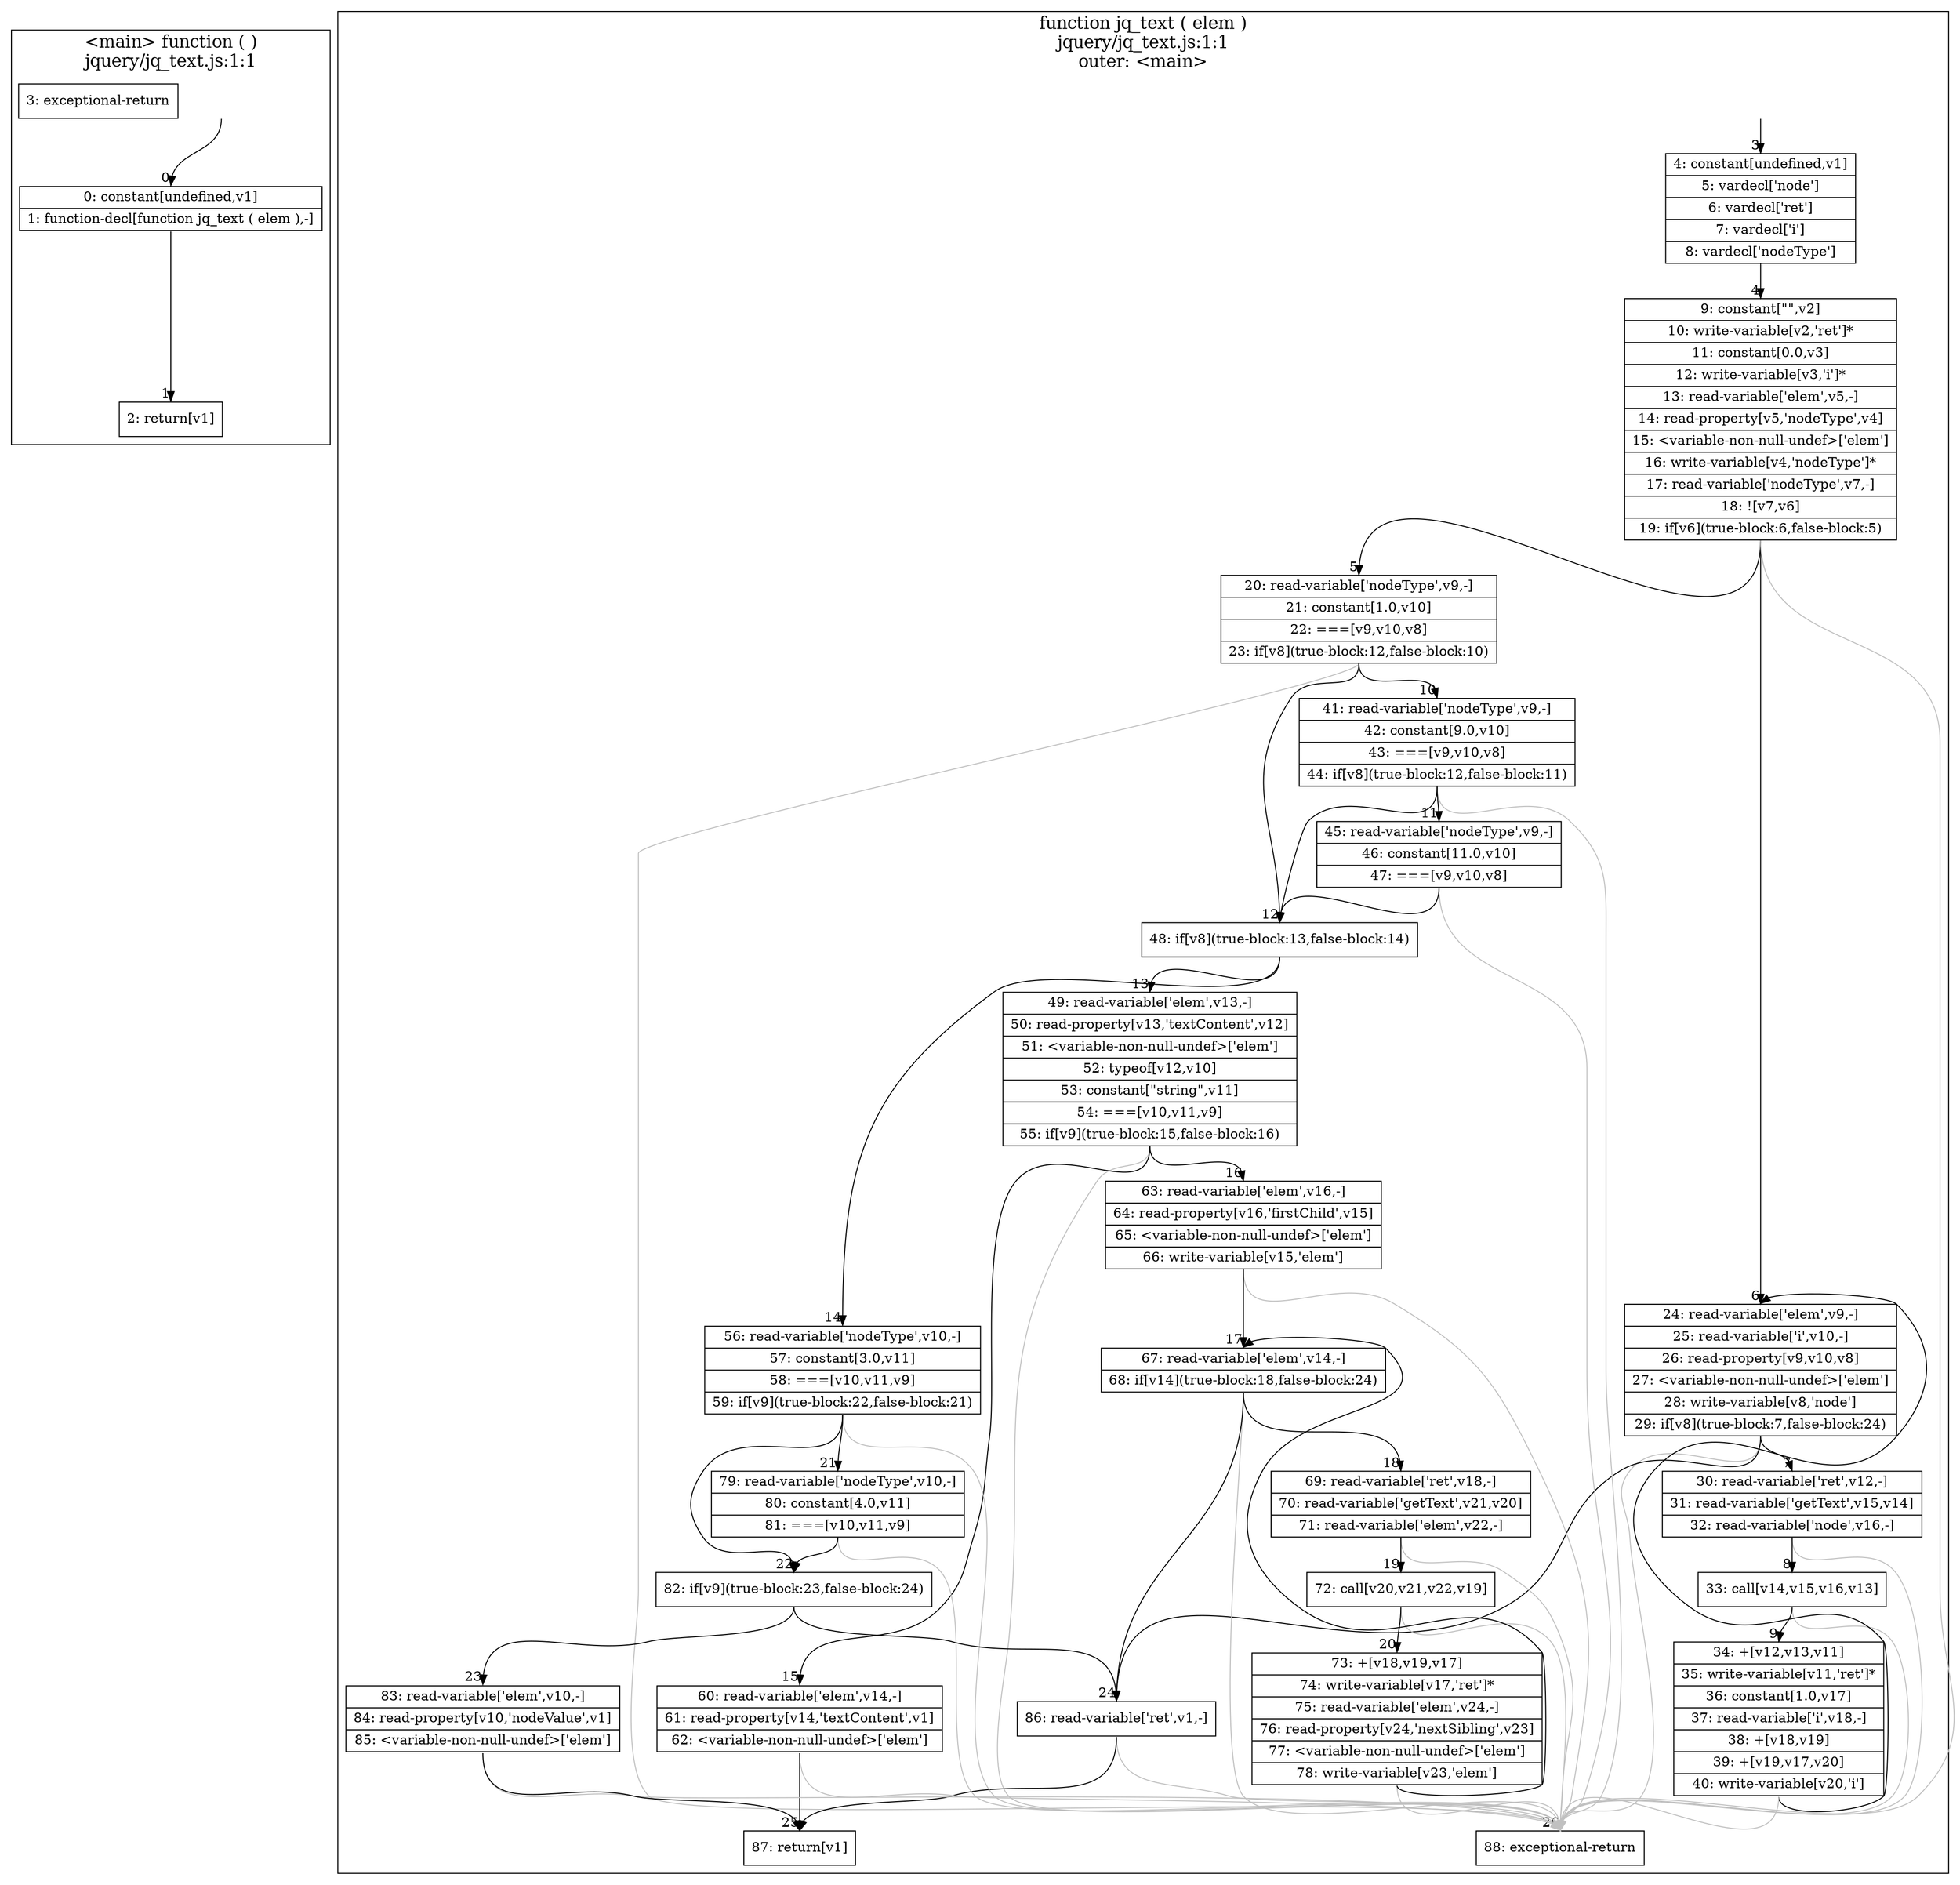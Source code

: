 digraph {
compound=true
subgraph cluster0 {
label="<main> function ( )\njquery/jq_text.js:1:1";
labelloc="t";
fontsize=18;
rankdir="TD"
BB_entry0[shape=none,label=""];
BB_entry0 -> BB0 [tailport=s, headport=n, headlabel="    0"]
BB0 [shape=record label="{0: constant[undefined,v1]|1: function-decl[function jq_text ( elem ),-]}" ] 
BB0 -> BB1 [tailport=s, headport=n, headlabel="      1"]
BB1 [shape=record label="{2: return[v1]}" ] 
BB2 [shape=record label="{3: exceptional-return}" ] 
}
subgraph cluster1 {
label="function jq_text ( elem )\njquery/jq_text.js:1:1\nouter: <main>";
labelloc="t";
fontsize=18;
rankdir="TD"
BB_entry1[shape=none,label=""];
BB_entry1 -> BB3 [tailport=s, headport=n, headlabel="    3"]
BB3 [shape=record label="{4: constant[undefined,v1]|5: vardecl['node']|6: vardecl['ret']|7: vardecl['i']|8: vardecl['nodeType']}" ] 
BB3 -> BB4 [tailport=s, headport=n, headlabel="      4"]
BB4 [shape=record label="{9: constant[\"\",v2]|10: write-variable[v2,'ret']*|11: constant[0.0,v3]|12: write-variable[v3,'i']*|13: read-variable['elem',v5,-]|14: read-property[v5,'nodeType',v4]|15: \<variable-non-null-undef\>['elem']|16: write-variable[v4,'nodeType']*|17: read-variable['nodeType',v7,-]|18: ![v7,v6]|19: if[v6](true-block:6,false-block:5)}" ] 
BB4 -> BB6 [tailport=s, headport=n, headlabel="      6"]
BB4 -> BB5 [tailport=s, headport=n, headlabel="      5"]
BB4 -> BB26 [tailport=s, headport=n, color=gray, headlabel="      26"]
BB5 [shape=record label="{20: read-variable['nodeType',v9,-]|21: constant[1.0,v10]|22: ===[v9,v10,v8]|23: if[v8](true-block:12,false-block:10)}" ] 
BB5 -> BB12 [tailport=s, headport=n, headlabel="      12"]
BB5 -> BB10 [tailport=s, headport=n, headlabel="      10"]
BB5 -> BB26 [tailport=s, headport=n, color=gray]
BB6 [shape=record label="{24: read-variable['elem',v9,-]|25: read-variable['i',v10,-]|26: read-property[v9,v10,v8]|27: \<variable-non-null-undef\>['elem']|28: write-variable[v8,'node']|29: if[v8](true-block:7,false-block:24)}" ] 
BB6 -> BB7 [tailport=s, headport=n, headlabel="      7"]
BB6 -> BB24 [tailport=s, headport=n, headlabel="      24"]
BB6 -> BB26 [tailport=s, headport=n, color=gray]
BB7 [shape=record label="{30: read-variable['ret',v12,-]|31: read-variable['getText',v15,v14]|32: read-variable['node',v16,-]}" ] 
BB7 -> BB8 [tailport=s, headport=n, headlabel="      8"]
BB7 -> BB26 [tailport=s, headport=n, color=gray]
BB8 [shape=record label="{33: call[v14,v15,v16,v13]}" ] 
BB8 -> BB9 [tailport=s, headport=n, headlabel="      9"]
BB8 -> BB26 [tailport=s, headport=n, color=gray]
BB9 [shape=record label="{34: +[v12,v13,v11]|35: write-variable[v11,'ret']*|36: constant[1.0,v17]|37: read-variable['i',v18,-]|38: +[v18,v19]|39: +[v19,v17,v20]|40: write-variable[v20,'i']}" ] 
BB9 -> BB6 [tailport=s, headport=n]
BB9 -> BB26 [tailport=s, headport=n, color=gray]
BB10 [shape=record label="{41: read-variable['nodeType',v9,-]|42: constant[9.0,v10]|43: ===[v9,v10,v8]|44: if[v8](true-block:12,false-block:11)}" ] 
BB10 -> BB12 [tailport=s, headport=n]
BB10 -> BB11 [tailport=s, headport=n, headlabel="      11"]
BB10 -> BB26 [tailport=s, headport=n, color=gray]
BB11 [shape=record label="{45: read-variable['nodeType',v9,-]|46: constant[11.0,v10]|47: ===[v9,v10,v8]}" ] 
BB11 -> BB12 [tailport=s, headport=n]
BB11 -> BB26 [tailport=s, headport=n, color=gray]
BB12 [shape=record label="{48: if[v8](true-block:13,false-block:14)}" ] 
BB12 -> BB13 [tailport=s, headport=n, headlabel="      13"]
BB12 -> BB14 [tailport=s, headport=n, headlabel="      14"]
BB13 [shape=record label="{49: read-variable['elem',v13,-]|50: read-property[v13,'textContent',v12]|51: \<variable-non-null-undef\>['elem']|52: typeof[v12,v10]|53: constant[\"string\",v11]|54: ===[v10,v11,v9]|55: if[v9](true-block:15,false-block:16)}" ] 
BB13 -> BB15 [tailport=s, headport=n, headlabel="      15"]
BB13 -> BB16 [tailport=s, headport=n, headlabel="      16"]
BB13 -> BB26 [tailport=s, headport=n, color=gray]
BB14 [shape=record label="{56: read-variable['nodeType',v10,-]|57: constant[3.0,v11]|58: ===[v10,v11,v9]|59: if[v9](true-block:22,false-block:21)}" ] 
BB14 -> BB22 [tailport=s, headport=n, headlabel="      22"]
BB14 -> BB21 [tailport=s, headport=n, headlabel="      21"]
BB14 -> BB26 [tailport=s, headport=n, color=gray]
BB15 [shape=record label="{60: read-variable['elem',v14,-]|61: read-property[v14,'textContent',v1]|62: \<variable-non-null-undef\>['elem']}" ] 
BB15 -> BB25 [tailport=s, headport=n, headlabel="      25"]
BB15 -> BB26 [tailport=s, headport=n, color=gray]
BB16 [shape=record label="{63: read-variable['elem',v16,-]|64: read-property[v16,'firstChild',v15]|65: \<variable-non-null-undef\>['elem']|66: write-variable[v15,'elem']}" ] 
BB16 -> BB17 [tailport=s, headport=n, headlabel="      17"]
BB16 -> BB26 [tailport=s, headport=n, color=gray]
BB17 [shape=record label="{67: read-variable['elem',v14,-]|68: if[v14](true-block:18,false-block:24)}" ] 
BB17 -> BB18 [tailport=s, headport=n, headlabel="      18"]
BB17 -> BB24 [tailport=s, headport=n]
BB17 -> BB26 [tailport=s, headport=n, color=gray]
BB18 [shape=record label="{69: read-variable['ret',v18,-]|70: read-variable['getText',v21,v20]|71: read-variable['elem',v22,-]}" ] 
BB18 -> BB19 [tailport=s, headport=n, headlabel="      19"]
BB18 -> BB26 [tailport=s, headport=n, color=gray]
BB19 [shape=record label="{72: call[v20,v21,v22,v19]}" ] 
BB19 -> BB20 [tailport=s, headport=n, headlabel="      20"]
BB19 -> BB26 [tailport=s, headport=n, color=gray]
BB20 [shape=record label="{73: +[v18,v19,v17]|74: write-variable[v17,'ret']*|75: read-variable['elem',v24,-]|76: read-property[v24,'nextSibling',v23]|77: \<variable-non-null-undef\>['elem']|78: write-variable[v23,'elem']}" ] 
BB20 -> BB17 [tailport=s, headport=n]
BB20 -> BB26 [tailport=s, headport=n, color=gray]
BB21 [shape=record label="{79: read-variable['nodeType',v10,-]|80: constant[4.0,v11]|81: ===[v10,v11,v9]}" ] 
BB21 -> BB22 [tailport=s, headport=n]
BB21 -> BB26 [tailport=s, headport=n, color=gray]
BB22 [shape=record label="{82: if[v9](true-block:23,false-block:24)}" ] 
BB22 -> BB23 [tailport=s, headport=n, headlabel="      23"]
BB22 -> BB24 [tailport=s, headport=n]
BB23 [shape=record label="{83: read-variable['elem',v10,-]|84: read-property[v10,'nodeValue',v1]|85: \<variable-non-null-undef\>['elem']}" ] 
BB23 -> BB25 [tailport=s, headport=n]
BB23 -> BB26 [tailport=s, headport=n, color=gray]
BB24 [shape=record label="{86: read-variable['ret',v1,-]}" ] 
BB24 -> BB25 [tailport=s, headport=n]
BB24 -> BB26 [tailport=s, headport=n, color=gray]
BB25 [shape=record label="{87: return[v1]}" ] 
BB26 [shape=record label="{88: exceptional-return}" ] 
}
}
